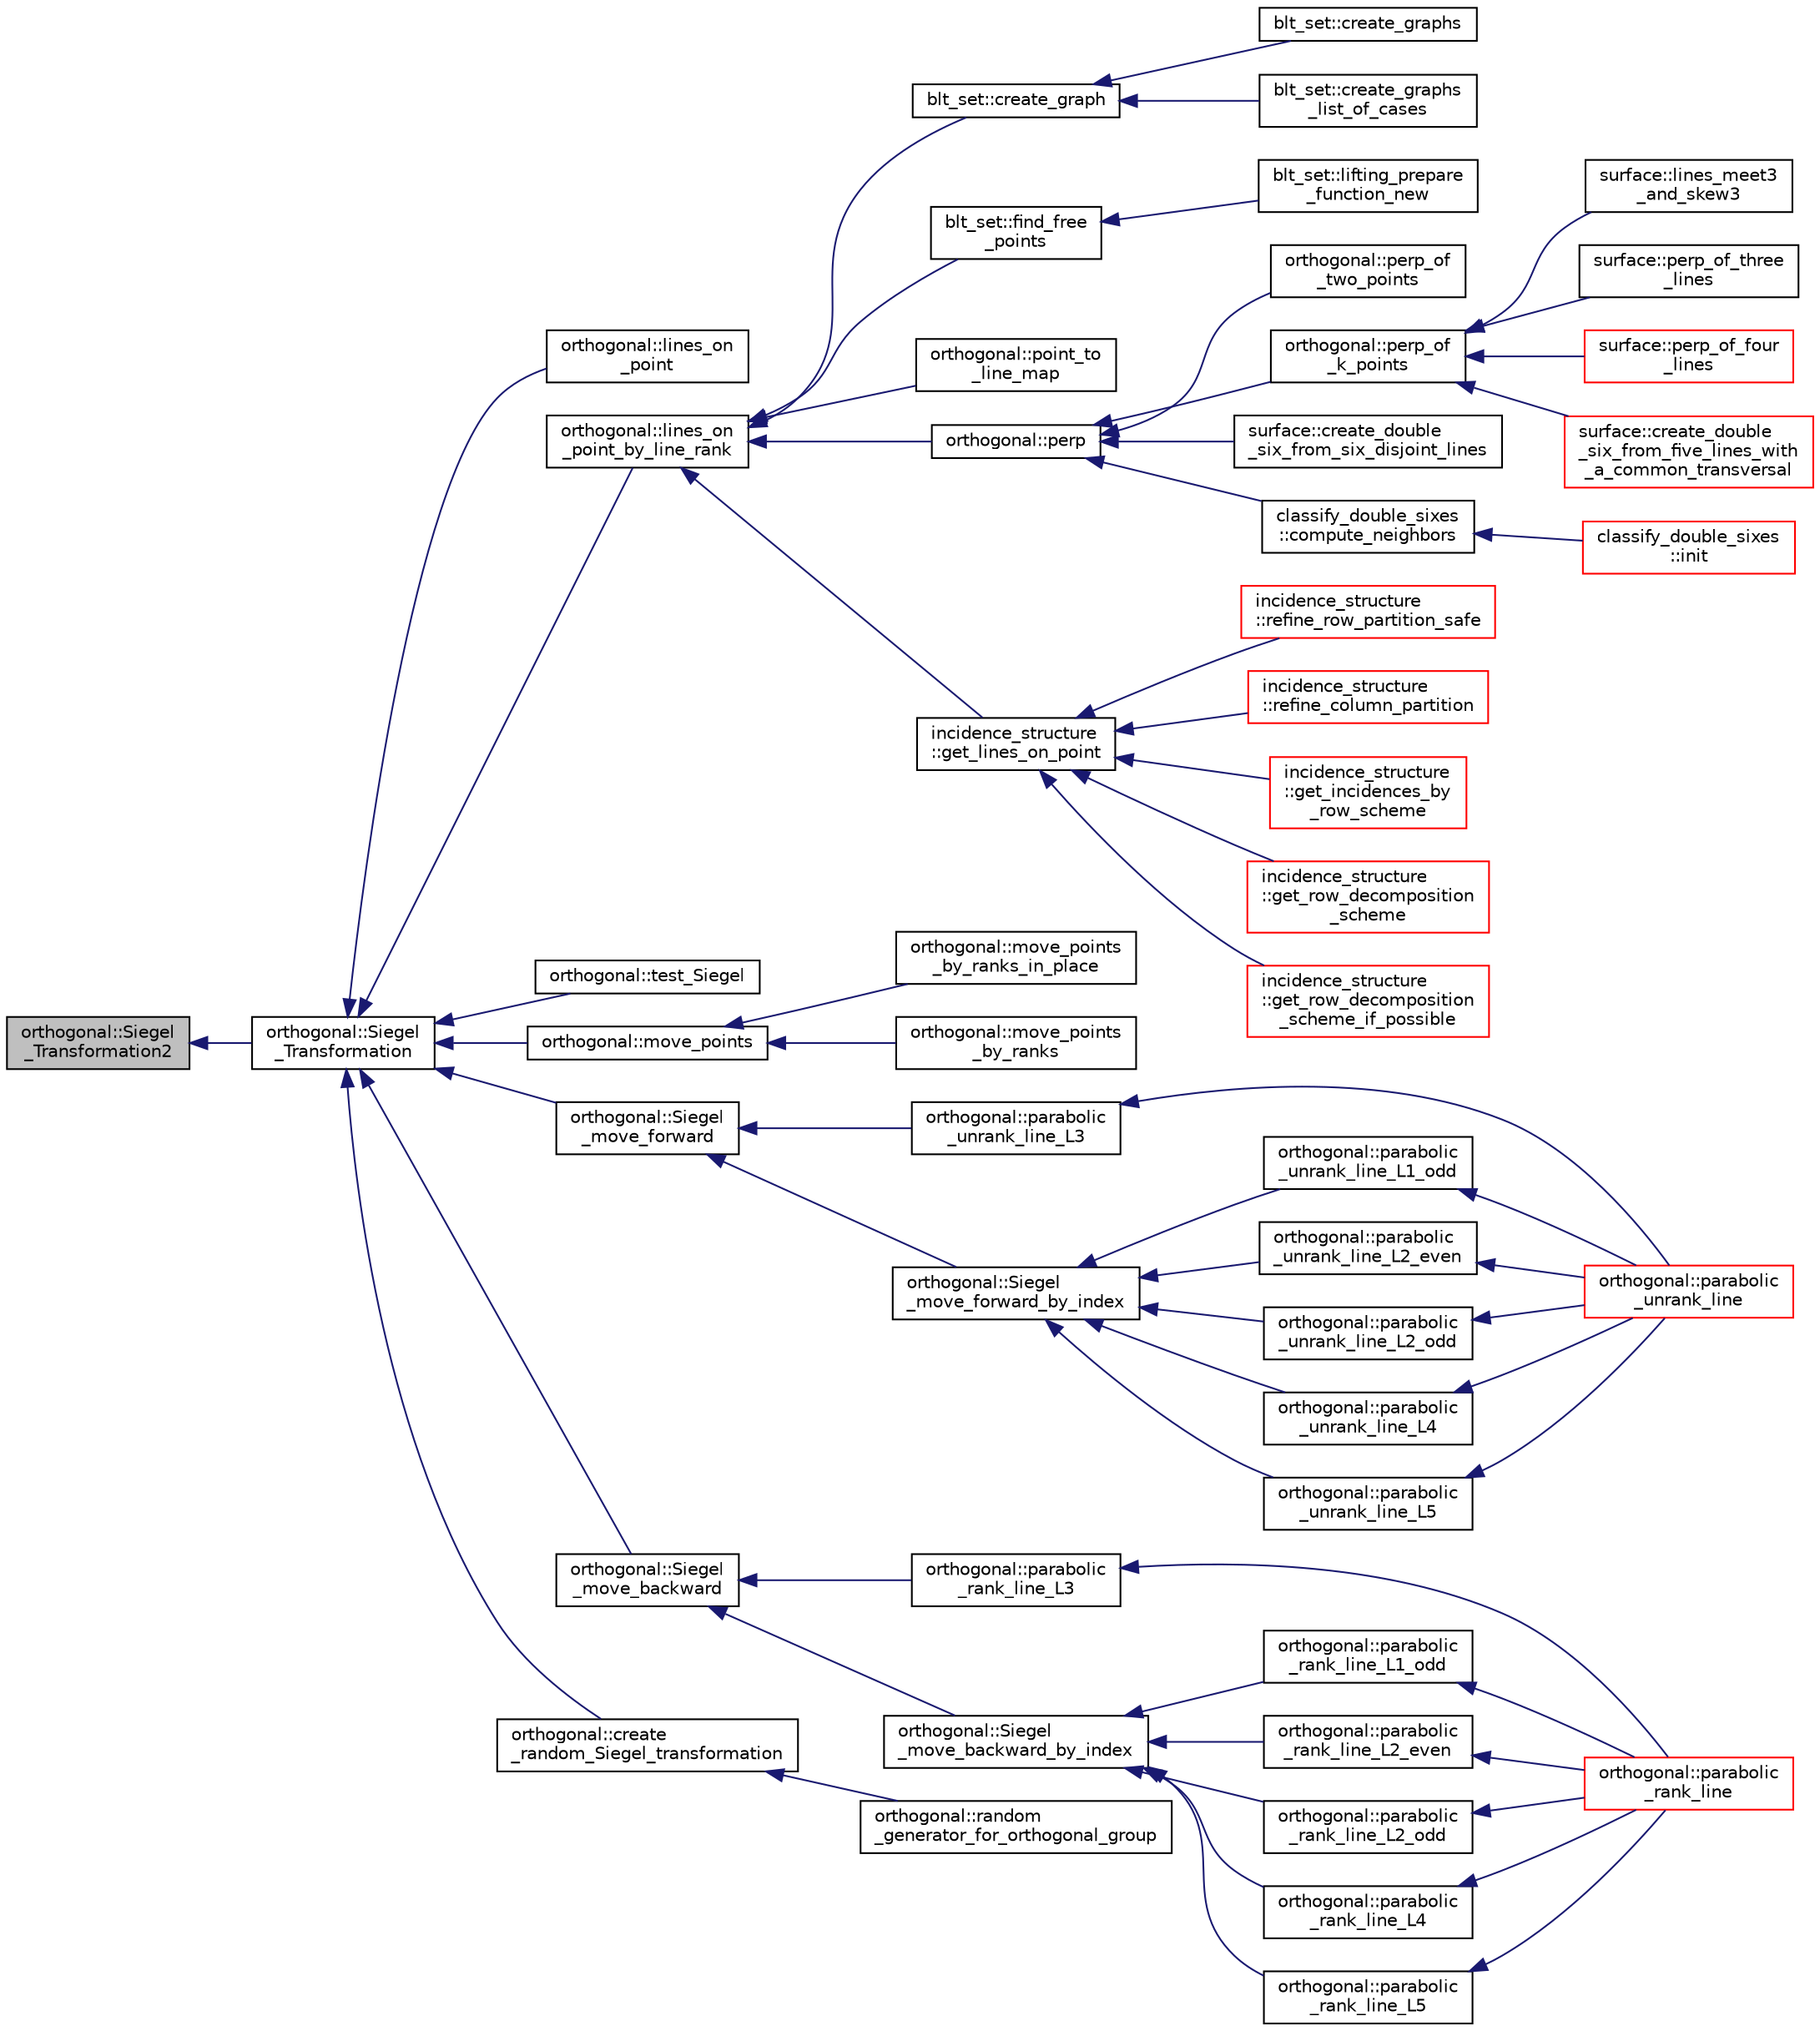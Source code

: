 digraph "orthogonal::Siegel_Transformation2"
{
  edge [fontname="Helvetica",fontsize="10",labelfontname="Helvetica",labelfontsize="10"];
  node [fontname="Helvetica",fontsize="10",shape=record];
  rankdir="LR";
  Node43704 [label="orthogonal::Siegel\l_Transformation2",height=0.2,width=0.4,color="black", fillcolor="grey75", style="filled", fontcolor="black"];
  Node43704 -> Node43705 [dir="back",color="midnightblue",fontsize="10",style="solid",fontname="Helvetica"];
  Node43705 [label="orthogonal::Siegel\l_Transformation",height=0.2,width=0.4,color="black", fillcolor="white", style="filled",URL="$d7/daa/classorthogonal.html#a27258e68c99323ac8de66fedbe565a3d"];
  Node43705 -> Node43706 [dir="back",color="midnightblue",fontsize="10",style="solid",fontname="Helvetica"];
  Node43706 [label="orthogonal::lines_on\l_point",height=0.2,width=0.4,color="black", fillcolor="white", style="filled",URL="$d7/daa/classorthogonal.html#aa3249c7fddbc156af817fb274e41c914"];
  Node43705 -> Node43707 [dir="back",color="midnightblue",fontsize="10",style="solid",fontname="Helvetica"];
  Node43707 [label="orthogonal::lines_on\l_point_by_line_rank",height=0.2,width=0.4,color="black", fillcolor="white", style="filled",URL="$d7/daa/classorthogonal.html#adc21874b6da3cd3585c704994fb538aa"];
  Node43707 -> Node43708 [dir="back",color="midnightblue",fontsize="10",style="solid",fontname="Helvetica"];
  Node43708 [label="blt_set::create_graph",height=0.2,width=0.4,color="black", fillcolor="white", style="filled",URL="$d1/d3d/classblt__set.html#ae92249ece99ffbc92e93e49cd5d5dccf"];
  Node43708 -> Node43709 [dir="back",color="midnightblue",fontsize="10",style="solid",fontname="Helvetica"];
  Node43709 [label="blt_set::create_graphs",height=0.2,width=0.4,color="black", fillcolor="white", style="filled",URL="$d1/d3d/classblt__set.html#a3f1d4a8ed15875c47b327949f26a4533"];
  Node43708 -> Node43710 [dir="back",color="midnightblue",fontsize="10",style="solid",fontname="Helvetica"];
  Node43710 [label="blt_set::create_graphs\l_list_of_cases",height=0.2,width=0.4,color="black", fillcolor="white", style="filled",URL="$d1/d3d/classblt__set.html#a91ad531d4154bd887182dbd6121476f3"];
  Node43707 -> Node43711 [dir="back",color="midnightblue",fontsize="10",style="solid",fontname="Helvetica"];
  Node43711 [label="blt_set::find_free\l_points",height=0.2,width=0.4,color="black", fillcolor="white", style="filled",URL="$d1/d3d/classblt__set.html#a71f82dd3dc4a901ea2a0949d2f1af302"];
  Node43711 -> Node43712 [dir="back",color="midnightblue",fontsize="10",style="solid",fontname="Helvetica"];
  Node43712 [label="blt_set::lifting_prepare\l_function_new",height=0.2,width=0.4,color="black", fillcolor="white", style="filled",URL="$d1/d3d/classblt__set.html#a1314b7c0a3b78ba54c0f61a397d8afce"];
  Node43707 -> Node43713 [dir="back",color="midnightblue",fontsize="10",style="solid",fontname="Helvetica"];
  Node43713 [label="orthogonal::point_to\l_line_map",height=0.2,width=0.4,color="black", fillcolor="white", style="filled",URL="$d7/daa/classorthogonal.html#a1eae48671390d1c251303be93b45f9e4"];
  Node43707 -> Node43714 [dir="back",color="midnightblue",fontsize="10",style="solid",fontname="Helvetica"];
  Node43714 [label="orthogonal::perp",height=0.2,width=0.4,color="black", fillcolor="white", style="filled",URL="$d7/daa/classorthogonal.html#ae80e0fa8d1e8caddb9afbb466e3d3189"];
  Node43714 -> Node43715 [dir="back",color="midnightblue",fontsize="10",style="solid",fontname="Helvetica"];
  Node43715 [label="orthogonal::perp_of\l_two_points",height=0.2,width=0.4,color="black", fillcolor="white", style="filled",URL="$d7/daa/classorthogonal.html#a6a05fef2e61ed508bff66d6728c58ec0"];
  Node43714 -> Node43716 [dir="back",color="midnightblue",fontsize="10",style="solid",fontname="Helvetica"];
  Node43716 [label="orthogonal::perp_of\l_k_points",height=0.2,width=0.4,color="black", fillcolor="white", style="filled",URL="$d7/daa/classorthogonal.html#a6a92a4680dc76bb289141fc5c765f5fb"];
  Node43716 -> Node43717 [dir="back",color="midnightblue",fontsize="10",style="solid",fontname="Helvetica"];
  Node43717 [label="surface::lines_meet3\l_and_skew3",height=0.2,width=0.4,color="black", fillcolor="white", style="filled",URL="$d5/d88/classsurface.html#af87ed9d20b980a89342f20c206ae5790"];
  Node43716 -> Node43718 [dir="back",color="midnightblue",fontsize="10",style="solid",fontname="Helvetica"];
  Node43718 [label="surface::perp_of_three\l_lines",height=0.2,width=0.4,color="black", fillcolor="white", style="filled",URL="$d5/d88/classsurface.html#aaa43449a367799d405821a1cd5a7e644"];
  Node43716 -> Node43719 [dir="back",color="midnightblue",fontsize="10",style="solid",fontname="Helvetica"];
  Node43719 [label="surface::perp_of_four\l_lines",height=0.2,width=0.4,color="red", fillcolor="white", style="filled",URL="$d5/d88/classsurface.html#a8da8a93f1fcbf344eb943869b0d488f1"];
  Node43716 -> Node43729 [dir="back",color="midnightblue",fontsize="10",style="solid",fontname="Helvetica"];
  Node43729 [label="surface::create_double\l_six_from_five_lines_with\l_a_common_transversal",height=0.2,width=0.4,color="red", fillcolor="white", style="filled",URL="$d5/d88/classsurface.html#a6d8fafa386893521305e016011d55673"];
  Node43714 -> Node43743 [dir="back",color="midnightblue",fontsize="10",style="solid",fontname="Helvetica"];
  Node43743 [label="surface::create_double\l_six_from_six_disjoint_lines",height=0.2,width=0.4,color="black", fillcolor="white", style="filled",URL="$d5/d88/classsurface.html#a4c44f0a33d709edee71537547880dd87"];
  Node43714 -> Node43744 [dir="back",color="midnightblue",fontsize="10",style="solid",fontname="Helvetica"];
  Node43744 [label="classify_double_sixes\l::compute_neighbors",height=0.2,width=0.4,color="black", fillcolor="white", style="filled",URL="$dd/d23/classclassify__double__sixes.html#a675e241052c36c58063ddcfc06d209b2"];
  Node43744 -> Node43723 [dir="back",color="midnightblue",fontsize="10",style="solid",fontname="Helvetica"];
  Node43723 [label="classify_double_sixes\l::init",height=0.2,width=0.4,color="red", fillcolor="white", style="filled",URL="$dd/d23/classclassify__double__sixes.html#a8c5c41d5124b35379d626480ff225f7b"];
  Node43707 -> Node43745 [dir="back",color="midnightblue",fontsize="10",style="solid",fontname="Helvetica"];
  Node43745 [label="incidence_structure\l::get_lines_on_point",height=0.2,width=0.4,color="black", fillcolor="white", style="filled",URL="$da/d8a/classincidence__structure.html#a09148fd9478525b4a65c8e44833d1861"];
  Node43745 -> Node43746 [dir="back",color="midnightblue",fontsize="10",style="solid",fontname="Helvetica"];
  Node43746 [label="incidence_structure\l::refine_row_partition_safe",height=0.2,width=0.4,color="red", fillcolor="white", style="filled",URL="$da/d8a/classincidence__structure.html#ae84b2dc0f1a0cd1f9acfadcae21e3745"];
  Node43745 -> Node43768 [dir="back",color="midnightblue",fontsize="10",style="solid",fontname="Helvetica"];
  Node43768 [label="incidence_structure\l::refine_column_partition",height=0.2,width=0.4,color="red", fillcolor="white", style="filled",URL="$da/d8a/classincidence__structure.html#ac262f307c1531d67496129dc7890cda4"];
  Node43745 -> Node43773 [dir="back",color="midnightblue",fontsize="10",style="solid",fontname="Helvetica"];
  Node43773 [label="incidence_structure\l::get_incidences_by\l_row_scheme",height=0.2,width=0.4,color="red", fillcolor="white", style="filled",URL="$da/d8a/classincidence__structure.html#addab249e03244133841bd793389c792c"];
  Node43745 -> Node43777 [dir="back",color="midnightblue",fontsize="10",style="solid",fontname="Helvetica"];
  Node43777 [label="incidence_structure\l::get_row_decomposition\l_scheme",height=0.2,width=0.4,color="red", fillcolor="white", style="filled",URL="$da/d8a/classincidence__structure.html#aa0ad04253ba8e75bb15900ee8b01c9aa"];
  Node43745 -> Node43788 [dir="back",color="midnightblue",fontsize="10",style="solid",fontname="Helvetica"];
  Node43788 [label="incidence_structure\l::get_row_decomposition\l_scheme_if_possible",height=0.2,width=0.4,color="red", fillcolor="white", style="filled",URL="$da/d8a/classincidence__structure.html#ac93d2a6419b0fca3f25f101c5f08caf5"];
  Node43705 -> Node43790 [dir="back",color="midnightblue",fontsize="10",style="solid",fontname="Helvetica"];
  Node43790 [label="orthogonal::test_Siegel",height=0.2,width=0.4,color="black", fillcolor="white", style="filled",URL="$d7/daa/classorthogonal.html#ad6d248c572d92abe41416065addd4a69"];
  Node43705 -> Node43791 [dir="back",color="midnightblue",fontsize="10",style="solid",fontname="Helvetica"];
  Node43791 [label="orthogonal::move_points",height=0.2,width=0.4,color="black", fillcolor="white", style="filled",URL="$d7/daa/classorthogonal.html#a24bfc815e987e19df641315b98ff8822"];
  Node43791 -> Node43792 [dir="back",color="midnightblue",fontsize="10",style="solid",fontname="Helvetica"];
  Node43792 [label="orthogonal::move_points\l_by_ranks_in_place",height=0.2,width=0.4,color="black", fillcolor="white", style="filled",URL="$d7/daa/classorthogonal.html#a82fac7f7528e41392b5fe89860d4204d"];
  Node43791 -> Node43793 [dir="back",color="midnightblue",fontsize="10",style="solid",fontname="Helvetica"];
  Node43793 [label="orthogonal::move_points\l_by_ranks",height=0.2,width=0.4,color="black", fillcolor="white", style="filled",URL="$d7/daa/classorthogonal.html#a6b1b57c7b6114d7d51c9375fe5014b22"];
  Node43705 -> Node43794 [dir="back",color="midnightblue",fontsize="10",style="solid",fontname="Helvetica"];
  Node43794 [label="orthogonal::Siegel\l_move_forward",height=0.2,width=0.4,color="black", fillcolor="white", style="filled",URL="$d7/daa/classorthogonal.html#a065d0faccc00df42afd671dac644d480"];
  Node43794 -> Node43795 [dir="back",color="midnightblue",fontsize="10",style="solid",fontname="Helvetica"];
  Node43795 [label="orthogonal::parabolic\l_unrank_line_L3",height=0.2,width=0.4,color="black", fillcolor="white", style="filled",URL="$d7/daa/classorthogonal.html#ae1edfba289a03ed4d383514c2b0dc4b7"];
  Node43795 -> Node43796 [dir="back",color="midnightblue",fontsize="10",style="solid",fontname="Helvetica"];
  Node43796 [label="orthogonal::parabolic\l_unrank_line",height=0.2,width=0.4,color="red", fillcolor="white", style="filled",URL="$d7/daa/classorthogonal.html#a449cc51a62e11b8699befe951b0f8a4c"];
  Node43794 -> Node44023 [dir="back",color="midnightblue",fontsize="10",style="solid",fontname="Helvetica"];
  Node44023 [label="orthogonal::Siegel\l_move_forward_by_index",height=0.2,width=0.4,color="black", fillcolor="white", style="filled",URL="$d7/daa/classorthogonal.html#a606e885cb85b824bcda44154a3cfbfe8"];
  Node44023 -> Node44024 [dir="back",color="midnightblue",fontsize="10",style="solid",fontname="Helvetica"];
  Node44024 [label="orthogonal::parabolic\l_unrank_line_L1_odd",height=0.2,width=0.4,color="black", fillcolor="white", style="filled",URL="$d7/daa/classorthogonal.html#af59966fe1bb32196deaafbe6849fdeb1"];
  Node44024 -> Node43796 [dir="back",color="midnightblue",fontsize="10",style="solid",fontname="Helvetica"];
  Node44023 -> Node44025 [dir="back",color="midnightblue",fontsize="10",style="solid",fontname="Helvetica"];
  Node44025 [label="orthogonal::parabolic\l_unrank_line_L2_even",height=0.2,width=0.4,color="black", fillcolor="white", style="filled",URL="$d7/daa/classorthogonal.html#a57a7ad0d16ea67c0636c9f179eeed5d1"];
  Node44025 -> Node43796 [dir="back",color="midnightblue",fontsize="10",style="solid",fontname="Helvetica"];
  Node44023 -> Node44026 [dir="back",color="midnightblue",fontsize="10",style="solid",fontname="Helvetica"];
  Node44026 [label="orthogonal::parabolic\l_unrank_line_L2_odd",height=0.2,width=0.4,color="black", fillcolor="white", style="filled",URL="$d7/daa/classorthogonal.html#a9ab8a29daee27c60803e2bf5026a9a9e"];
  Node44026 -> Node43796 [dir="back",color="midnightblue",fontsize="10",style="solid",fontname="Helvetica"];
  Node44023 -> Node44027 [dir="back",color="midnightblue",fontsize="10",style="solid",fontname="Helvetica"];
  Node44027 [label="orthogonal::parabolic\l_unrank_line_L4",height=0.2,width=0.4,color="black", fillcolor="white", style="filled",URL="$d7/daa/classorthogonal.html#a6a30b6c7f59498ad8c7f2bec7c78d2ff"];
  Node44027 -> Node43796 [dir="back",color="midnightblue",fontsize="10",style="solid",fontname="Helvetica"];
  Node44023 -> Node44028 [dir="back",color="midnightblue",fontsize="10",style="solid",fontname="Helvetica"];
  Node44028 [label="orthogonal::parabolic\l_unrank_line_L5",height=0.2,width=0.4,color="black", fillcolor="white", style="filled",URL="$d7/daa/classorthogonal.html#a77831b97ebbbc5d8103c5e7e0edfeb9b"];
  Node44028 -> Node43796 [dir="back",color="midnightblue",fontsize="10",style="solid",fontname="Helvetica"];
  Node43705 -> Node44029 [dir="back",color="midnightblue",fontsize="10",style="solid",fontname="Helvetica"];
  Node44029 [label="orthogonal::Siegel\l_move_backward",height=0.2,width=0.4,color="black", fillcolor="white", style="filled",URL="$d7/daa/classorthogonal.html#a365beaf002d1ffc9a600e73f1983e800"];
  Node44029 -> Node44030 [dir="back",color="midnightblue",fontsize="10",style="solid",fontname="Helvetica"];
  Node44030 [label="orthogonal::parabolic\l_rank_line_L3",height=0.2,width=0.4,color="black", fillcolor="white", style="filled",URL="$d7/daa/classorthogonal.html#afea1a02e2b439b28127cfa2a782da8c9"];
  Node44030 -> Node44031 [dir="back",color="midnightblue",fontsize="10",style="solid",fontname="Helvetica"];
  Node44031 [label="orthogonal::parabolic\l_rank_line",height=0.2,width=0.4,color="red", fillcolor="white", style="filled",URL="$d7/daa/classorthogonal.html#a7df334ceca90bc5b90c56354dbaf45c9"];
  Node44029 -> Node44036 [dir="back",color="midnightblue",fontsize="10",style="solid",fontname="Helvetica"];
  Node44036 [label="orthogonal::Siegel\l_move_backward_by_index",height=0.2,width=0.4,color="black", fillcolor="white", style="filled",URL="$d7/daa/classorthogonal.html#aa8eaeba82de3ff3b5f50b4ccd22b2631"];
  Node44036 -> Node44037 [dir="back",color="midnightblue",fontsize="10",style="solid",fontname="Helvetica"];
  Node44037 [label="orthogonal::parabolic\l_rank_line_L1_odd",height=0.2,width=0.4,color="black", fillcolor="white", style="filled",URL="$d7/daa/classorthogonal.html#aab93abadf848b0a5d72b367f155cd7e4"];
  Node44037 -> Node44031 [dir="back",color="midnightblue",fontsize="10",style="solid",fontname="Helvetica"];
  Node44036 -> Node44038 [dir="back",color="midnightblue",fontsize="10",style="solid",fontname="Helvetica"];
  Node44038 [label="orthogonal::parabolic\l_rank_line_L2_even",height=0.2,width=0.4,color="black", fillcolor="white", style="filled",URL="$d7/daa/classorthogonal.html#ad884e741520104066da699b1133deeb0"];
  Node44038 -> Node44031 [dir="back",color="midnightblue",fontsize="10",style="solid",fontname="Helvetica"];
  Node44036 -> Node44039 [dir="back",color="midnightblue",fontsize="10",style="solid",fontname="Helvetica"];
  Node44039 [label="orthogonal::parabolic\l_rank_line_L2_odd",height=0.2,width=0.4,color="black", fillcolor="white", style="filled",URL="$d7/daa/classorthogonal.html#a87ddd814e99966b82e69a1041307074f"];
  Node44039 -> Node44031 [dir="back",color="midnightblue",fontsize="10",style="solid",fontname="Helvetica"];
  Node44036 -> Node44040 [dir="back",color="midnightblue",fontsize="10",style="solid",fontname="Helvetica"];
  Node44040 [label="orthogonal::parabolic\l_rank_line_L4",height=0.2,width=0.4,color="black", fillcolor="white", style="filled",URL="$d7/daa/classorthogonal.html#a9e693d30c0ade825f389feec38ea83b2"];
  Node44040 -> Node44031 [dir="back",color="midnightblue",fontsize="10",style="solid",fontname="Helvetica"];
  Node44036 -> Node44041 [dir="back",color="midnightblue",fontsize="10",style="solid",fontname="Helvetica"];
  Node44041 [label="orthogonal::parabolic\l_rank_line_L5",height=0.2,width=0.4,color="black", fillcolor="white", style="filled",URL="$d7/daa/classorthogonal.html#ab9ff5dd42f31a297d03c559a4934a950"];
  Node44041 -> Node44031 [dir="back",color="midnightblue",fontsize="10",style="solid",fontname="Helvetica"];
  Node43705 -> Node44042 [dir="back",color="midnightblue",fontsize="10",style="solid",fontname="Helvetica"];
  Node44042 [label="orthogonal::create\l_random_Siegel_transformation",height=0.2,width=0.4,color="black", fillcolor="white", style="filled",URL="$d7/daa/classorthogonal.html#ad691ec706194282d2954a5edaca883cf"];
  Node44042 -> Node44043 [dir="back",color="midnightblue",fontsize="10",style="solid",fontname="Helvetica"];
  Node44043 [label="orthogonal::random\l_generator_for_orthogonal_group",height=0.2,width=0.4,color="black", fillcolor="white", style="filled",URL="$d7/daa/classorthogonal.html#a380946c3af4d3d83118c409a7aecfe3d"];
}
